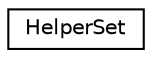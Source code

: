 digraph G
{
  edge [fontname="Helvetica",fontsize="10",labelfontname="Helvetica",labelfontsize="10"];
  node [fontname="Helvetica",fontsize="10",shape=record];
  rankdir=LR;
  Node1 [label="HelperSet",height=0.2,width=0.4,color="black", fillcolor="white", style="filled",URL="$class_symfony_1_1_components_1_1_console_1_1_helper_1_1_helper_set.html"];
}
